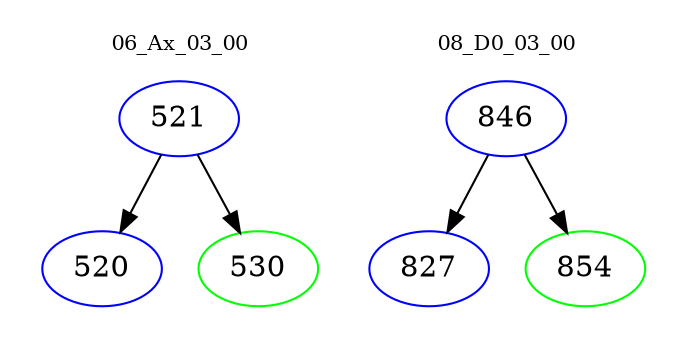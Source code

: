digraph{
subgraph cluster_0 {
color = white
label = "06_Ax_03_00";
fontsize=10;
T0_521 [label="521", color="blue"]
T0_521 -> T0_520 [color="black"]
T0_520 [label="520", color="blue"]
T0_521 -> T0_530 [color="black"]
T0_530 [label="530", color="green"]
}
subgraph cluster_1 {
color = white
label = "08_D0_03_00";
fontsize=10;
T1_846 [label="846", color="blue"]
T1_846 -> T1_827 [color="black"]
T1_827 [label="827", color="blue"]
T1_846 -> T1_854 [color="black"]
T1_854 [label="854", color="green"]
}
}
